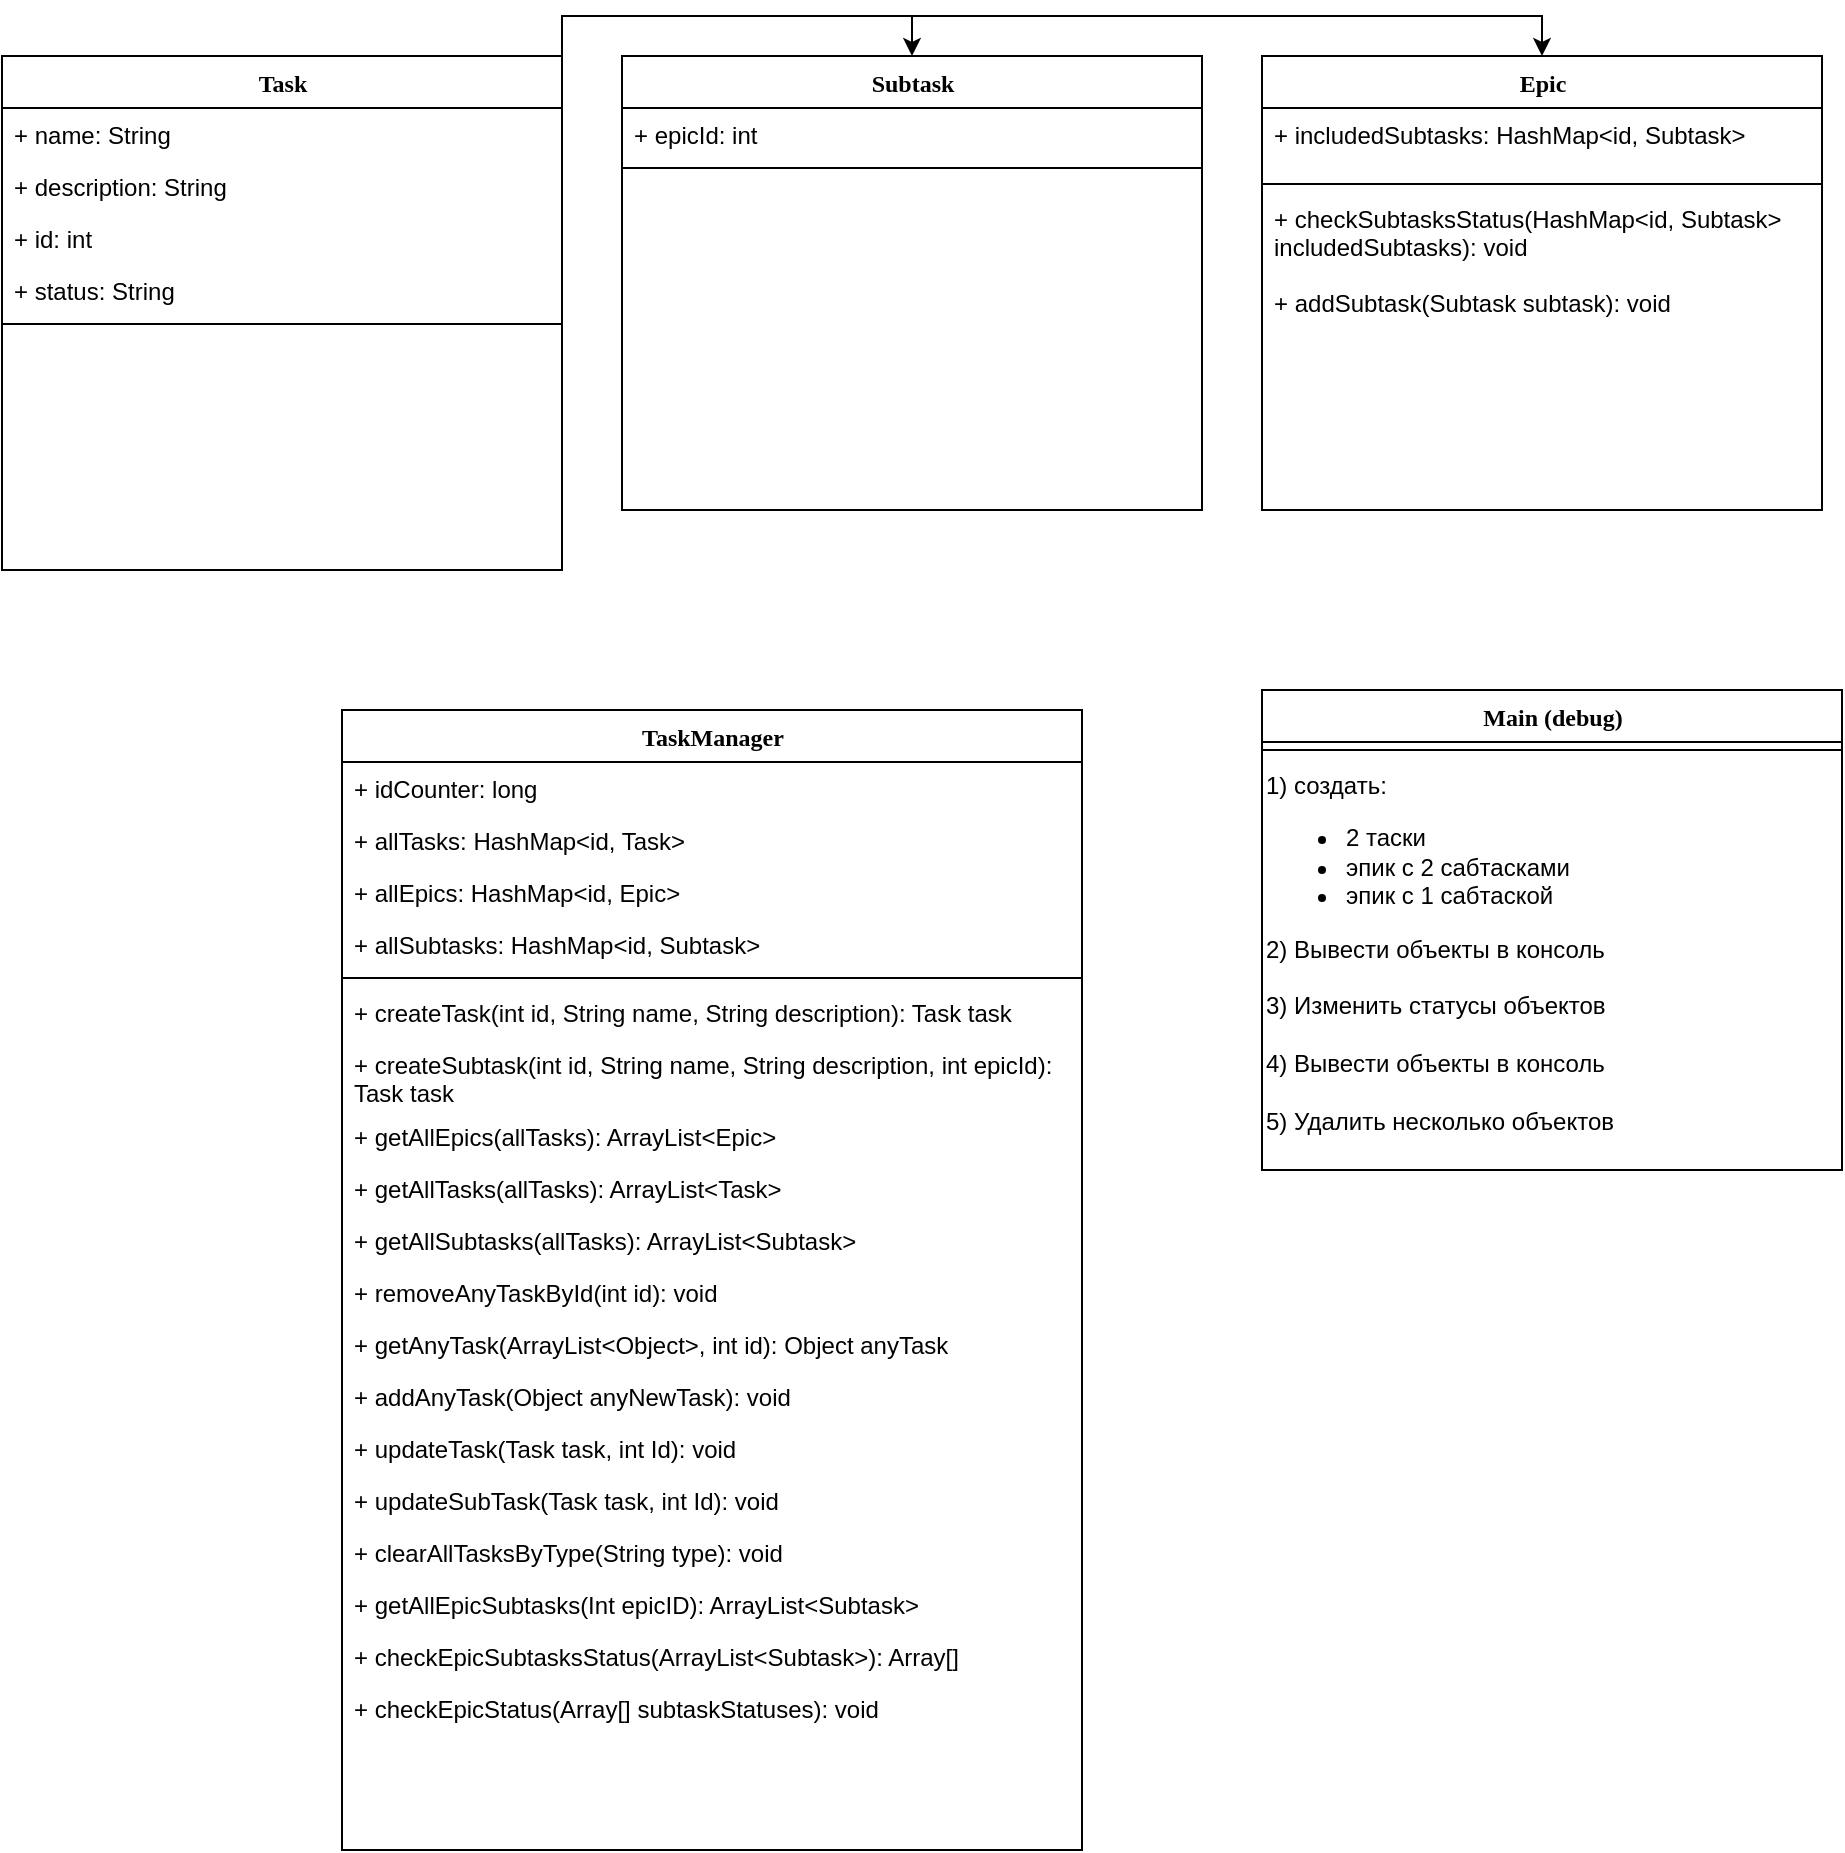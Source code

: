 <mxfile version="20.5.3" type="device"><diagram name="Page-1" id="9f46799a-70d6-7492-0946-bef42562c5a5"><mxGraphModel dx="998" dy="601" grid="1" gridSize="10" guides="1" tooltips="1" connect="1" arrows="1" fold="1" page="1" pageScale="1" pageWidth="1100" pageHeight="850" background="none" math="0" shadow="0"><root><mxCell id="0"/><mxCell id="1" parent="0"/><mxCell id="RWd0gVpgvzdd3l1xDTw7-10" style="edgeStyle=orthogonalEdgeStyle;rounded=0;orthogonalLoop=1;jettySize=auto;html=1;exitX=1;exitY=0;exitDx=0;exitDy=0;entryX=0.5;entryY=0;entryDx=0;entryDy=0;" edge="1" parent="1" source="78961159f06e98e8-17" target="RWd0gVpgvzdd3l1xDTw7-1"><mxGeometry relative="1" as="geometry"/></mxCell><mxCell id="RWd0gVpgvzdd3l1xDTw7-19" style="edgeStyle=orthogonalEdgeStyle;rounded=0;orthogonalLoop=1;jettySize=auto;html=1;exitX=1;exitY=0;exitDx=0;exitDy=0;entryX=0.5;entryY=0;entryDx=0;entryDy=0;" edge="1" parent="1" source="78961159f06e98e8-17" target="RWd0gVpgvzdd3l1xDTw7-11"><mxGeometry relative="1" as="geometry"/></mxCell><mxCell id="78961159f06e98e8-17" value="Task" style="swimlane;html=1;fontStyle=1;align=center;verticalAlign=top;childLayout=stackLayout;horizontal=1;startSize=26;horizontalStack=0;resizeParent=1;resizeLast=0;collapsible=1;marginBottom=0;swimlaneFillColor=#ffffff;rounded=0;shadow=0;comic=0;labelBackgroundColor=none;strokeWidth=1;fillColor=none;fontFamily=Verdana;fontSize=12" parent="1" vertex="1"><mxGeometry x="10" y="83" width="280" height="257" as="geometry"/></mxCell><mxCell id="78961159f06e98e8-21" value="+ name: String" style="text;html=1;strokeColor=none;fillColor=none;align=left;verticalAlign=top;spacingLeft=4;spacingRight=4;whiteSpace=wrap;overflow=hidden;rotatable=0;points=[[0,0.5],[1,0.5]];portConstraint=eastwest;" parent="78961159f06e98e8-17" vertex="1"><mxGeometry y="26" width="280" height="26" as="geometry"/></mxCell><mxCell id="78961159f06e98e8-23" value="+ description: String" style="text;html=1;strokeColor=none;fillColor=none;align=left;verticalAlign=top;spacingLeft=4;spacingRight=4;whiteSpace=wrap;overflow=hidden;rotatable=0;points=[[0,0.5],[1,0.5]];portConstraint=eastwest;" parent="78961159f06e98e8-17" vertex="1"><mxGeometry y="52" width="280" height="26" as="geometry"/></mxCell><mxCell id="78961159f06e98e8-25" value="+ id: int" style="text;html=1;strokeColor=none;fillColor=none;align=left;verticalAlign=top;spacingLeft=4;spacingRight=4;whiteSpace=wrap;overflow=hidden;rotatable=0;points=[[0,0.5],[1,0.5]];portConstraint=eastwest;" parent="78961159f06e98e8-17" vertex="1"><mxGeometry y="78" width="280" height="26" as="geometry"/></mxCell><mxCell id="78961159f06e98e8-26" value="+ status: String" style="text;html=1;strokeColor=none;fillColor=none;align=left;verticalAlign=top;spacingLeft=4;spacingRight=4;whiteSpace=wrap;overflow=hidden;rotatable=0;points=[[0,0.5],[1,0.5]];portConstraint=eastwest;" parent="78961159f06e98e8-17" vertex="1"><mxGeometry y="104" width="280" height="26" as="geometry"/></mxCell><mxCell id="78961159f06e98e8-19" value="" style="line;html=1;strokeWidth=1;fillColor=none;align=left;verticalAlign=middle;spacingTop=-1;spacingLeft=3;spacingRight=3;rotatable=0;labelPosition=right;points=[];portConstraint=eastwest;" parent="78961159f06e98e8-17" vertex="1"><mxGeometry y="130" width="280" height="8" as="geometry"/></mxCell><mxCell id="RWd0gVpgvzdd3l1xDTw7-1" value="Subtask" style="swimlane;html=1;fontStyle=1;align=center;verticalAlign=top;childLayout=stackLayout;horizontal=1;startSize=26;horizontalStack=0;resizeParent=1;resizeLast=0;collapsible=1;marginBottom=0;swimlaneFillColor=#ffffff;rounded=0;shadow=0;comic=0;labelBackgroundColor=none;strokeWidth=1;fillColor=none;fontFamily=Verdana;fontSize=12" vertex="1" parent="1"><mxGeometry x="320" y="83" width="290" height="227" as="geometry"/></mxCell><mxCell id="RWd0gVpgvzdd3l1xDTw7-2" value="+ epicId: int" style="text;html=1;strokeColor=none;fillColor=none;align=left;verticalAlign=top;spacingLeft=4;spacingRight=4;whiteSpace=wrap;overflow=hidden;rotatable=0;points=[[0,0.5],[1,0.5]];portConstraint=eastwest;" vertex="1" parent="RWd0gVpgvzdd3l1xDTw7-1"><mxGeometry y="26" width="290" height="26" as="geometry"/></mxCell><mxCell id="RWd0gVpgvzdd3l1xDTw7-6" value="" style="line;html=1;strokeWidth=1;fillColor=none;align=left;verticalAlign=middle;spacingTop=-1;spacingLeft=3;spacingRight=3;rotatable=0;labelPosition=right;points=[];portConstraint=eastwest;" vertex="1" parent="RWd0gVpgvzdd3l1xDTw7-1"><mxGeometry y="52" width="290" height="8" as="geometry"/></mxCell><mxCell id="RWd0gVpgvzdd3l1xDTw7-11" value="Epic" style="swimlane;html=1;fontStyle=1;align=center;verticalAlign=top;childLayout=stackLayout;horizontal=1;startSize=26;horizontalStack=0;resizeParent=1;resizeLast=0;collapsible=1;marginBottom=0;swimlaneFillColor=#ffffff;rounded=0;shadow=0;comic=0;labelBackgroundColor=none;strokeWidth=1;fillColor=none;fontFamily=Verdana;fontSize=12" vertex="1" parent="1"><mxGeometry x="640" y="83" width="280" height="227" as="geometry"/></mxCell><mxCell id="RWd0gVpgvzdd3l1xDTw7-12" value="+ includedSubtasks: HashMap&amp;lt;id, Subtask&amp;gt;" style="text;html=1;strokeColor=none;fillColor=none;align=left;verticalAlign=top;spacingLeft=4;spacingRight=4;whiteSpace=wrap;overflow=hidden;rotatable=0;points=[[0,0.5],[1,0.5]];portConstraint=eastwest;" vertex="1" parent="RWd0gVpgvzdd3l1xDTw7-11"><mxGeometry y="26" width="280" height="34" as="geometry"/></mxCell><mxCell id="RWd0gVpgvzdd3l1xDTw7-16" value="" style="line;html=1;strokeWidth=1;fillColor=none;align=left;verticalAlign=middle;spacingTop=-1;spacingLeft=3;spacingRight=3;rotatable=0;labelPosition=right;points=[];portConstraint=eastwest;" vertex="1" parent="RWd0gVpgvzdd3l1xDTw7-11"><mxGeometry y="60" width="280" height="8" as="geometry"/></mxCell><mxCell id="RWd0gVpgvzdd3l1xDTw7-17" value="+ checkSubtasksStatus(HashMap&amp;lt;id, Subtask&amp;gt;&amp;nbsp;&lt;br&gt;includedSubtasks): void" style="text;html=1;strokeColor=none;fillColor=none;align=left;verticalAlign=top;spacingLeft=4;spacingRight=4;whiteSpace=wrap;overflow=hidden;rotatable=0;points=[[0,0.5],[1,0.5]];portConstraint=eastwest;" vertex="1" parent="RWd0gVpgvzdd3l1xDTw7-11"><mxGeometry y="68" width="280" height="42" as="geometry"/></mxCell><mxCell id="RWd0gVpgvzdd3l1xDTw7-27" value="+ addSubtask(Subtask subtask): void" style="text;html=1;strokeColor=none;fillColor=none;align=left;verticalAlign=top;spacingLeft=4;spacingRight=4;whiteSpace=wrap;overflow=hidden;rotatable=0;points=[[0,0.5],[1,0.5]];portConstraint=eastwest;" vertex="1" parent="RWd0gVpgvzdd3l1xDTw7-11"><mxGeometry y="110" width="280" height="26" as="geometry"/></mxCell><mxCell id="RWd0gVpgvzdd3l1xDTw7-20" value="TaskManager" style="swimlane;html=1;fontStyle=1;align=center;verticalAlign=top;childLayout=stackLayout;horizontal=1;startSize=26;horizontalStack=0;resizeParent=1;resizeLast=0;collapsible=1;marginBottom=0;swimlaneFillColor=#ffffff;rounded=0;shadow=0;comic=0;labelBackgroundColor=none;strokeWidth=1;fillColor=none;fontFamily=Verdana;fontSize=12" vertex="1" parent="1"><mxGeometry x="180" y="410" width="370" height="570" as="geometry"/></mxCell><mxCell id="RWd0gVpgvzdd3l1xDTw7-31" value="+ idCounter: long" style="text;html=1;strokeColor=none;fillColor=none;align=left;verticalAlign=top;spacingLeft=4;spacingRight=4;whiteSpace=wrap;overflow=hidden;rotatable=0;points=[[0,0.5],[1,0.5]];portConstraint=eastwest;" vertex="1" parent="RWd0gVpgvzdd3l1xDTw7-20"><mxGeometry y="26" width="370" height="26" as="geometry"/></mxCell><mxCell id="RWd0gVpgvzdd3l1xDTw7-21" value="+ allTasks: HashMap&amp;lt;id, Task&amp;gt;" style="text;html=1;strokeColor=none;fillColor=none;align=left;verticalAlign=top;spacingLeft=4;spacingRight=4;whiteSpace=wrap;overflow=hidden;rotatable=0;points=[[0,0.5],[1,0.5]];portConstraint=eastwest;" vertex="1" parent="RWd0gVpgvzdd3l1xDTw7-20"><mxGeometry y="52" width="370" height="26" as="geometry"/></mxCell><mxCell id="RWd0gVpgvzdd3l1xDTw7-44" value="+ allEpics: HashMap&amp;lt;id, Epic&amp;gt;" style="text;html=1;strokeColor=none;fillColor=none;align=left;verticalAlign=top;spacingLeft=4;spacingRight=4;whiteSpace=wrap;overflow=hidden;rotatable=0;points=[[0,0.5],[1,0.5]];portConstraint=eastwest;" vertex="1" parent="RWd0gVpgvzdd3l1xDTw7-20"><mxGeometry y="78" width="370" height="26" as="geometry"/></mxCell><mxCell id="RWd0gVpgvzdd3l1xDTw7-45" value="+ allSubtasks: HashMap&amp;lt;id, Subtask&amp;gt;" style="text;html=1;strokeColor=none;fillColor=none;align=left;verticalAlign=top;spacingLeft=4;spacingRight=4;whiteSpace=wrap;overflow=hidden;rotatable=0;points=[[0,0.5],[1,0.5]];portConstraint=eastwest;" vertex="1" parent="RWd0gVpgvzdd3l1xDTw7-20"><mxGeometry y="104" width="370" height="26" as="geometry"/></mxCell><mxCell id="RWd0gVpgvzdd3l1xDTw7-25" value="" style="line;html=1;strokeWidth=1;fillColor=none;align=left;verticalAlign=middle;spacingTop=-1;spacingLeft=3;spacingRight=3;rotatable=0;labelPosition=right;points=[];portConstraint=eastwest;" vertex="1" parent="RWd0gVpgvzdd3l1xDTw7-20"><mxGeometry y="130" width="370" height="8" as="geometry"/></mxCell><mxCell id="RWd0gVpgvzdd3l1xDTw7-69" value="+ createTask(int id, String name, String description): Task task" style="text;html=1;strokeColor=none;fillColor=none;align=left;verticalAlign=top;spacingLeft=4;spacingRight=4;whiteSpace=wrap;overflow=hidden;rotatable=0;points=[[0,0.5],[1,0.5]];portConstraint=eastwest;" vertex="1" parent="RWd0gVpgvzdd3l1xDTw7-20"><mxGeometry y="138" width="370" height="26" as="geometry"/></mxCell><mxCell id="RWd0gVpgvzdd3l1xDTw7-73" value="+ createSubtask(int id, String name, String description, int epicId): Task task" style="text;html=1;strokeColor=none;fillColor=none;align=left;verticalAlign=top;spacingLeft=4;spacingRight=4;whiteSpace=wrap;overflow=hidden;rotatable=0;points=[[0,0.5],[1,0.5]];portConstraint=eastwest;" vertex="1" parent="RWd0gVpgvzdd3l1xDTw7-20"><mxGeometry y="164" width="370" height="36" as="geometry"/></mxCell><mxCell id="RWd0gVpgvzdd3l1xDTw7-26" value="+ getAllEpics(allTasks): ArrayList&amp;lt;Epic&amp;gt;" style="text;html=1;strokeColor=none;fillColor=none;align=left;verticalAlign=top;spacingLeft=4;spacingRight=4;whiteSpace=wrap;overflow=hidden;rotatable=0;points=[[0,0.5],[1,0.5]];portConstraint=eastwest;" vertex="1" parent="RWd0gVpgvzdd3l1xDTw7-20"><mxGeometry y="200" width="370" height="26" as="geometry"/></mxCell><mxCell id="RWd0gVpgvzdd3l1xDTw7-32" value="+ getAllTasks(allTasks): ArrayList&amp;lt;Task&amp;gt;" style="text;html=1;strokeColor=none;fillColor=none;align=left;verticalAlign=top;spacingLeft=4;spacingRight=4;whiteSpace=wrap;overflow=hidden;rotatable=0;points=[[0,0.5],[1,0.5]];portConstraint=eastwest;" vertex="1" parent="RWd0gVpgvzdd3l1xDTw7-20"><mxGeometry y="226" width="370" height="26" as="geometry"/></mxCell><mxCell id="RWd0gVpgvzdd3l1xDTw7-33" value="+ getAllSubtasks(allTasks): ArrayList&amp;lt;Subtask&amp;gt;" style="text;html=1;strokeColor=none;fillColor=none;align=left;verticalAlign=top;spacingLeft=4;spacingRight=4;whiteSpace=wrap;overflow=hidden;rotatable=0;points=[[0,0.5],[1,0.5]];portConstraint=eastwest;" vertex="1" parent="RWd0gVpgvzdd3l1xDTw7-20"><mxGeometry y="252" width="370" height="26" as="geometry"/></mxCell><mxCell id="RWd0gVpgvzdd3l1xDTw7-34" value="+ removeAnyTaskById(int id): void" style="text;html=1;strokeColor=none;fillColor=none;align=left;verticalAlign=top;spacingLeft=4;spacingRight=4;whiteSpace=wrap;overflow=hidden;rotatable=0;points=[[0,0.5],[1,0.5]];portConstraint=eastwest;" vertex="1" parent="RWd0gVpgvzdd3l1xDTw7-20"><mxGeometry y="278" width="370" height="26" as="geometry"/></mxCell><mxCell id="RWd0gVpgvzdd3l1xDTw7-35" value="+ getAnyTask(ArrayList&amp;lt;Object&amp;gt;, int id): Object anyTask" style="text;html=1;strokeColor=none;fillColor=none;align=left;verticalAlign=top;spacingLeft=4;spacingRight=4;whiteSpace=wrap;overflow=hidden;rotatable=0;points=[[0,0.5],[1,0.5]];portConstraint=eastwest;" vertex="1" parent="RWd0gVpgvzdd3l1xDTw7-20"><mxGeometry y="304" width="370" height="26" as="geometry"/></mxCell><mxCell id="RWd0gVpgvzdd3l1xDTw7-36" value="+ addAnyTask(Object anyNewTask): void" style="text;html=1;strokeColor=none;fillColor=none;align=left;verticalAlign=top;spacingLeft=4;spacingRight=4;whiteSpace=wrap;overflow=hidden;rotatable=0;points=[[0,0.5],[1,0.5]];portConstraint=eastwest;" vertex="1" parent="RWd0gVpgvzdd3l1xDTw7-20"><mxGeometry y="330" width="370" height="26" as="geometry"/></mxCell><mxCell id="RWd0gVpgvzdd3l1xDTw7-37" value="+ updateTask(Task task, int Id): void" style="text;html=1;strokeColor=none;fillColor=none;align=left;verticalAlign=top;spacingLeft=4;spacingRight=4;whiteSpace=wrap;overflow=hidden;rotatable=0;points=[[0,0.5],[1,0.5]];portConstraint=eastwest;" vertex="1" parent="RWd0gVpgvzdd3l1xDTw7-20"><mxGeometry y="356" width="370" height="26" as="geometry"/></mxCell><mxCell id="RWd0gVpgvzdd3l1xDTw7-46" value="+ updateSubTask(Task task, int Id): void" style="text;html=1;strokeColor=none;fillColor=none;align=left;verticalAlign=top;spacingLeft=4;spacingRight=4;whiteSpace=wrap;overflow=hidden;rotatable=0;points=[[0,0.5],[1,0.5]];portConstraint=eastwest;" vertex="1" parent="RWd0gVpgvzdd3l1xDTw7-20"><mxGeometry y="382" width="370" height="26" as="geometry"/></mxCell><mxCell id="RWd0gVpgvzdd3l1xDTw7-38" value="+ clearAllTasksByType(String type): void" style="text;html=1;strokeColor=none;fillColor=none;align=left;verticalAlign=top;spacingLeft=4;spacingRight=4;whiteSpace=wrap;overflow=hidden;rotatable=0;points=[[0,0.5],[1,0.5]];portConstraint=eastwest;" vertex="1" parent="RWd0gVpgvzdd3l1xDTw7-20"><mxGeometry y="408" width="370" height="26" as="geometry"/></mxCell><mxCell id="RWd0gVpgvzdd3l1xDTw7-39" value="+ getAllEpicSubtasks(Int epicID): ArrayList&amp;lt;Subtask&amp;gt;" style="text;html=1;strokeColor=none;fillColor=none;align=left;verticalAlign=top;spacingLeft=4;spacingRight=4;whiteSpace=wrap;overflow=hidden;rotatable=0;points=[[0,0.5],[1,0.5]];portConstraint=eastwest;" vertex="1" parent="RWd0gVpgvzdd3l1xDTw7-20"><mxGeometry y="434" width="370" height="26" as="geometry"/></mxCell><mxCell id="RWd0gVpgvzdd3l1xDTw7-40" value="+ checkEpicSubtasksStatus(ArrayList&amp;lt;Subtask&amp;gt;): Array[]" style="text;html=1;strokeColor=none;fillColor=none;align=left;verticalAlign=top;spacingLeft=4;spacingRight=4;whiteSpace=wrap;overflow=hidden;rotatable=0;points=[[0,0.5],[1,0.5]];portConstraint=eastwest;" vertex="1" parent="RWd0gVpgvzdd3l1xDTw7-20"><mxGeometry y="460" width="370" height="26" as="geometry"/></mxCell><mxCell id="RWd0gVpgvzdd3l1xDTw7-41" value="+ checkEpicStatus(Array[] subtaskStatuses): void" style="text;html=1;align=left;verticalAlign=top;spacingLeft=4;spacingRight=4;whiteSpace=wrap;overflow=hidden;rotatable=0;points=[[0,0.5],[1,0.5]];portConstraint=eastwest;" vertex="1" parent="RWd0gVpgvzdd3l1xDTw7-20"><mxGeometry y="486" width="370" height="26" as="geometry"/></mxCell><mxCell id="RWd0gVpgvzdd3l1xDTw7-65" value="Main (debug)" style="swimlane;html=1;fontStyle=1;align=center;verticalAlign=top;childLayout=stackLayout;horizontal=1;startSize=26;horizontalStack=0;resizeParent=1;resizeLast=0;collapsible=1;marginBottom=0;swimlaneFillColor=#ffffff;rounded=0;shadow=0;comic=0;labelBackgroundColor=none;strokeWidth=1;fillColor=none;fontFamily=Verdana;fontSize=12" vertex="1" parent="1"><mxGeometry x="640" y="400" width="290" height="240" as="geometry"/></mxCell><mxCell id="RWd0gVpgvzdd3l1xDTw7-67" value="" style="line;html=1;strokeWidth=1;fillColor=none;align=left;verticalAlign=middle;spacingTop=-1;spacingLeft=3;spacingRight=3;rotatable=0;labelPosition=right;points=[];portConstraint=eastwest;" vertex="1" parent="RWd0gVpgvzdd3l1xDTw7-65"><mxGeometry y="26" width="290" height="8" as="geometry"/></mxCell><mxCell id="RWd0gVpgvzdd3l1xDTw7-68" value="&lt;span style=&quot;background-color: initial;&quot;&gt;1) создать:&lt;/span&gt;&lt;br&gt;&lt;ul&gt;&lt;li&gt;&lt;span style=&quot;background-color: initial;&quot;&gt;2 таски&lt;/span&gt;&lt;br&gt;&lt;/li&gt;&lt;li&gt;&lt;span style=&quot;background-color: initial;&quot;&gt;эпик с 2 сабтасками&lt;/span&gt;&lt;br&gt;&lt;/li&gt;&lt;li&gt;&lt;span style=&quot;background-color: initial;&quot;&gt;эпик с 1 сабтаской&lt;/span&gt;&lt;/li&gt;&lt;/ul&gt;&lt;span style=&quot;background-color: initial;&quot;&gt;2) Вывести объекты в консоль&lt;br&gt;&lt;br&gt;3) Изменить статусы объектов&lt;br&gt;&lt;br&gt;4) Вывести объекты в консоль&lt;br&gt;&lt;br&gt;5) Удалить несколько объектов&lt;br&gt;&lt;/span&gt;" style="text;html=1;strokeColor=none;fillColor=none;align=left;verticalAlign=top;whiteSpace=wrap;rounded=0;" vertex="1" parent="RWd0gVpgvzdd3l1xDTw7-65"><mxGeometry y="34" width="290" height="206" as="geometry"/></mxCell></root></mxGraphModel></diagram></mxfile>